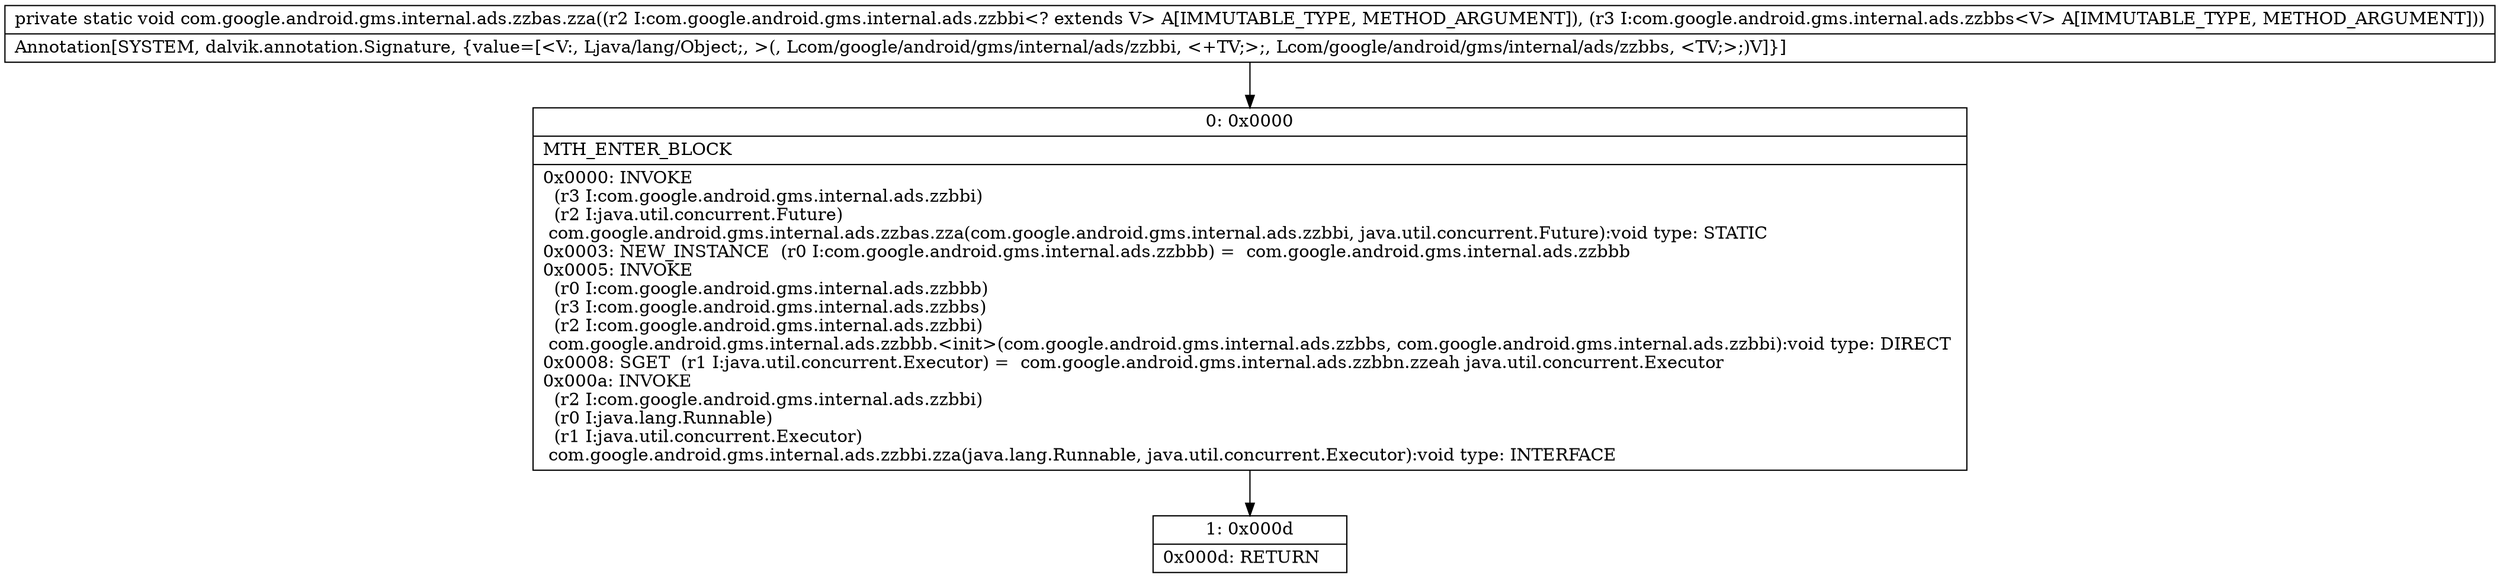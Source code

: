 digraph "CFG forcom.google.android.gms.internal.ads.zzbas.zza(Lcom\/google\/android\/gms\/internal\/ads\/zzbbi;Lcom\/google\/android\/gms\/internal\/ads\/zzbbs;)V" {
Node_0 [shape=record,label="{0\:\ 0x0000|MTH_ENTER_BLOCK\l|0x0000: INVOKE  \l  (r3 I:com.google.android.gms.internal.ads.zzbbi)\l  (r2 I:java.util.concurrent.Future)\l com.google.android.gms.internal.ads.zzbas.zza(com.google.android.gms.internal.ads.zzbbi, java.util.concurrent.Future):void type: STATIC \l0x0003: NEW_INSTANCE  (r0 I:com.google.android.gms.internal.ads.zzbbb) =  com.google.android.gms.internal.ads.zzbbb \l0x0005: INVOKE  \l  (r0 I:com.google.android.gms.internal.ads.zzbbb)\l  (r3 I:com.google.android.gms.internal.ads.zzbbs)\l  (r2 I:com.google.android.gms.internal.ads.zzbbi)\l com.google.android.gms.internal.ads.zzbbb.\<init\>(com.google.android.gms.internal.ads.zzbbs, com.google.android.gms.internal.ads.zzbbi):void type: DIRECT \l0x0008: SGET  (r1 I:java.util.concurrent.Executor) =  com.google.android.gms.internal.ads.zzbbn.zzeah java.util.concurrent.Executor \l0x000a: INVOKE  \l  (r2 I:com.google.android.gms.internal.ads.zzbbi)\l  (r0 I:java.lang.Runnable)\l  (r1 I:java.util.concurrent.Executor)\l com.google.android.gms.internal.ads.zzbbi.zza(java.lang.Runnable, java.util.concurrent.Executor):void type: INTERFACE \l}"];
Node_1 [shape=record,label="{1\:\ 0x000d|0x000d: RETURN   \l}"];
MethodNode[shape=record,label="{private static void com.google.android.gms.internal.ads.zzbas.zza((r2 I:com.google.android.gms.internal.ads.zzbbi\<? extends V\> A[IMMUTABLE_TYPE, METHOD_ARGUMENT]), (r3 I:com.google.android.gms.internal.ads.zzbbs\<V\> A[IMMUTABLE_TYPE, METHOD_ARGUMENT]))  | Annotation[SYSTEM, dalvik.annotation.Signature, \{value=[\<V:, Ljava\/lang\/Object;, \>(, Lcom\/google\/android\/gms\/internal\/ads\/zzbbi, \<+TV;\>;, Lcom\/google\/android\/gms\/internal\/ads\/zzbbs, \<TV;\>;)V]\}]\l}"];
MethodNode -> Node_0;
Node_0 -> Node_1;
}

